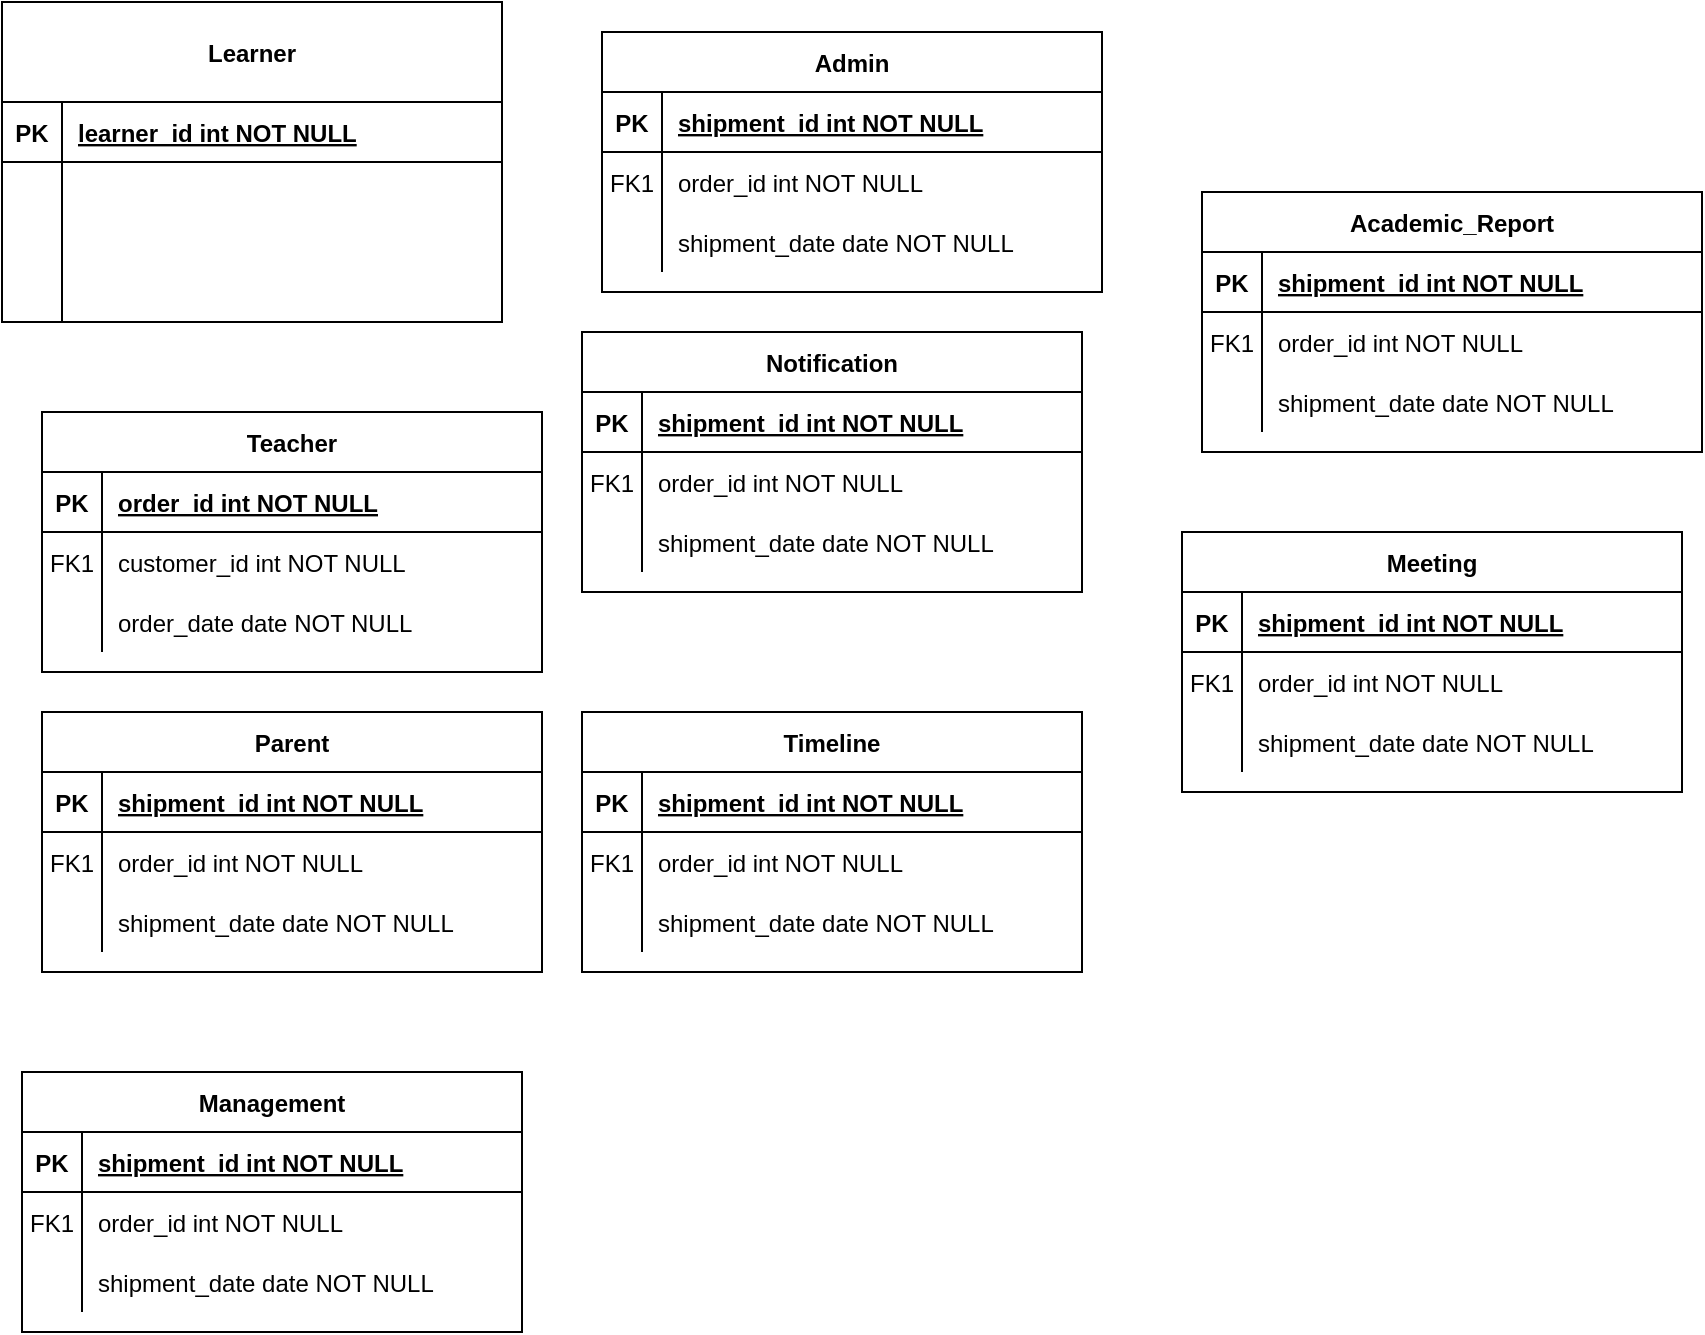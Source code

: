 <mxfile version="14.4.7" type="device"><diagram id="R2lEEEUBdFMjLlhIrx00" name="Page-1"><mxGraphModel dx="981" dy="534" grid="1" gridSize="10" guides="1" tooltips="1" connect="1" arrows="1" fold="1" page="1" pageScale="1" pageWidth="850" pageHeight="1100" math="0" shadow="0" extFonts="Permanent Marker^https://fonts.googleapis.com/css?family=Permanent+Marker"><root><mxCell id="0"/><mxCell id="1" parent="0"/><mxCell id="C-vyLk0tnHw3VtMMgP7b-2" value="Teacher" style="shape=table;startSize=30;container=1;collapsible=1;childLayout=tableLayout;fixedRows=1;rowLines=0;fontStyle=1;align=center;resizeLast=1;" parent="1" vertex="1"><mxGeometry x="40" y="300" width="250" height="130" as="geometry"/></mxCell><mxCell id="C-vyLk0tnHw3VtMMgP7b-3" value="" style="shape=partialRectangle;collapsible=0;dropTarget=0;pointerEvents=0;fillColor=none;points=[[0,0.5],[1,0.5]];portConstraint=eastwest;top=0;left=0;right=0;bottom=1;" parent="C-vyLk0tnHw3VtMMgP7b-2" vertex="1"><mxGeometry y="30" width="250" height="30" as="geometry"/></mxCell><mxCell id="C-vyLk0tnHw3VtMMgP7b-4" value="PK" style="shape=partialRectangle;overflow=hidden;connectable=0;fillColor=none;top=0;left=0;bottom=0;right=0;fontStyle=1;" parent="C-vyLk0tnHw3VtMMgP7b-3" vertex="1"><mxGeometry width="30" height="30" as="geometry"/></mxCell><mxCell id="C-vyLk0tnHw3VtMMgP7b-5" value="order_id int NOT NULL " style="shape=partialRectangle;overflow=hidden;connectable=0;fillColor=none;top=0;left=0;bottom=0;right=0;align=left;spacingLeft=6;fontStyle=5;" parent="C-vyLk0tnHw3VtMMgP7b-3" vertex="1"><mxGeometry x="30" width="220" height="30" as="geometry"/></mxCell><mxCell id="C-vyLk0tnHw3VtMMgP7b-6" value="" style="shape=partialRectangle;collapsible=0;dropTarget=0;pointerEvents=0;fillColor=none;points=[[0,0.5],[1,0.5]];portConstraint=eastwest;top=0;left=0;right=0;bottom=0;" parent="C-vyLk0tnHw3VtMMgP7b-2" vertex="1"><mxGeometry y="60" width="250" height="30" as="geometry"/></mxCell><mxCell id="C-vyLk0tnHw3VtMMgP7b-7" value="FK1" style="shape=partialRectangle;overflow=hidden;connectable=0;fillColor=none;top=0;left=0;bottom=0;right=0;" parent="C-vyLk0tnHw3VtMMgP7b-6" vertex="1"><mxGeometry width="30" height="30" as="geometry"/></mxCell><mxCell id="C-vyLk0tnHw3VtMMgP7b-8" value="customer_id int NOT NULL" style="shape=partialRectangle;overflow=hidden;connectable=0;fillColor=none;top=0;left=0;bottom=0;right=0;align=left;spacingLeft=6;" parent="C-vyLk0tnHw3VtMMgP7b-6" vertex="1"><mxGeometry x="30" width="220" height="30" as="geometry"/></mxCell><mxCell id="C-vyLk0tnHw3VtMMgP7b-9" value="" style="shape=partialRectangle;collapsible=0;dropTarget=0;pointerEvents=0;fillColor=none;points=[[0,0.5],[1,0.5]];portConstraint=eastwest;top=0;left=0;right=0;bottom=0;" parent="C-vyLk0tnHw3VtMMgP7b-2" vertex="1"><mxGeometry y="90" width="250" height="30" as="geometry"/></mxCell><mxCell id="C-vyLk0tnHw3VtMMgP7b-10" value="" style="shape=partialRectangle;overflow=hidden;connectable=0;fillColor=none;top=0;left=0;bottom=0;right=0;" parent="C-vyLk0tnHw3VtMMgP7b-9" vertex="1"><mxGeometry width="30" height="30" as="geometry"/></mxCell><mxCell id="C-vyLk0tnHw3VtMMgP7b-11" value="order_date date NOT NULL" style="shape=partialRectangle;overflow=hidden;connectable=0;fillColor=none;top=0;left=0;bottom=0;right=0;align=left;spacingLeft=6;" parent="C-vyLk0tnHw3VtMMgP7b-9" vertex="1"><mxGeometry x="30" width="220" height="30" as="geometry"/></mxCell><mxCell id="C-vyLk0tnHw3VtMMgP7b-13" value="Management" style="shape=table;startSize=30;container=1;collapsible=1;childLayout=tableLayout;fixedRows=1;rowLines=0;fontStyle=1;align=center;resizeLast=1;" parent="1" vertex="1"><mxGeometry x="30" y="630" width="250" height="130" as="geometry"/></mxCell><mxCell id="C-vyLk0tnHw3VtMMgP7b-14" value="" style="shape=partialRectangle;collapsible=0;dropTarget=0;pointerEvents=0;fillColor=none;points=[[0,0.5],[1,0.5]];portConstraint=eastwest;top=0;left=0;right=0;bottom=1;" parent="C-vyLk0tnHw3VtMMgP7b-13" vertex="1"><mxGeometry y="30" width="250" height="30" as="geometry"/></mxCell><mxCell id="C-vyLk0tnHw3VtMMgP7b-15" value="PK" style="shape=partialRectangle;overflow=hidden;connectable=0;fillColor=none;top=0;left=0;bottom=0;right=0;fontStyle=1;" parent="C-vyLk0tnHw3VtMMgP7b-14" vertex="1"><mxGeometry width="30" height="30" as="geometry"/></mxCell><mxCell id="C-vyLk0tnHw3VtMMgP7b-16" value="shipment_id int NOT NULL " style="shape=partialRectangle;overflow=hidden;connectable=0;fillColor=none;top=0;left=0;bottom=0;right=0;align=left;spacingLeft=6;fontStyle=5;" parent="C-vyLk0tnHw3VtMMgP7b-14" vertex="1"><mxGeometry x="30" width="220" height="30" as="geometry"/></mxCell><mxCell id="C-vyLk0tnHw3VtMMgP7b-17" value="" style="shape=partialRectangle;collapsible=0;dropTarget=0;pointerEvents=0;fillColor=none;points=[[0,0.5],[1,0.5]];portConstraint=eastwest;top=0;left=0;right=0;bottom=0;" parent="C-vyLk0tnHw3VtMMgP7b-13" vertex="1"><mxGeometry y="60" width="250" height="30" as="geometry"/></mxCell><mxCell id="C-vyLk0tnHw3VtMMgP7b-18" value="FK1" style="shape=partialRectangle;overflow=hidden;connectable=0;fillColor=none;top=0;left=0;bottom=0;right=0;" parent="C-vyLk0tnHw3VtMMgP7b-17" vertex="1"><mxGeometry width="30" height="30" as="geometry"/></mxCell><mxCell id="C-vyLk0tnHw3VtMMgP7b-19" value="order_id int NOT NULL" style="shape=partialRectangle;overflow=hidden;connectable=0;fillColor=none;top=0;left=0;bottom=0;right=0;align=left;spacingLeft=6;" parent="C-vyLk0tnHw3VtMMgP7b-17" vertex="1"><mxGeometry x="30" width="220" height="30" as="geometry"/></mxCell><mxCell id="C-vyLk0tnHw3VtMMgP7b-20" value="" style="shape=partialRectangle;collapsible=0;dropTarget=0;pointerEvents=0;fillColor=none;points=[[0,0.5],[1,0.5]];portConstraint=eastwest;top=0;left=0;right=0;bottom=0;" parent="C-vyLk0tnHw3VtMMgP7b-13" vertex="1"><mxGeometry y="90" width="250" height="30" as="geometry"/></mxCell><mxCell id="C-vyLk0tnHw3VtMMgP7b-21" value="" style="shape=partialRectangle;overflow=hidden;connectable=0;fillColor=none;top=0;left=0;bottom=0;right=0;" parent="C-vyLk0tnHw3VtMMgP7b-20" vertex="1"><mxGeometry width="30" height="30" as="geometry"/></mxCell><mxCell id="C-vyLk0tnHw3VtMMgP7b-22" value="shipment_date date NOT NULL" style="shape=partialRectangle;overflow=hidden;connectable=0;fillColor=none;top=0;left=0;bottom=0;right=0;align=left;spacingLeft=6;" parent="C-vyLk0tnHw3VtMMgP7b-20" vertex="1"><mxGeometry x="30" width="220" height="30" as="geometry"/></mxCell><mxCell id="C-vyLk0tnHw3VtMMgP7b-23" value="Learner" style="shape=table;startSize=50;container=1;collapsible=1;childLayout=tableLayout;fixedRows=1;rowLines=0;fontStyle=1;align=center;resizeLast=1;" parent="1" vertex="1"><mxGeometry x="20" y="95" width="250" height="160" as="geometry"/></mxCell><mxCell id="C-vyLk0tnHw3VtMMgP7b-24" value="" style="shape=partialRectangle;collapsible=0;dropTarget=0;pointerEvents=0;fillColor=none;points=[[0,0.5],[1,0.5]];portConstraint=eastwest;top=0;left=0;right=0;bottom=1;" parent="C-vyLk0tnHw3VtMMgP7b-23" vertex="1"><mxGeometry y="50" width="250" height="30" as="geometry"/></mxCell><mxCell id="C-vyLk0tnHw3VtMMgP7b-25" value="PK" style="shape=partialRectangle;overflow=hidden;connectable=0;fillColor=none;top=0;left=0;bottom=0;right=0;fontStyle=1;" parent="C-vyLk0tnHw3VtMMgP7b-24" vertex="1"><mxGeometry width="30" height="30" as="geometry"/></mxCell><mxCell id="C-vyLk0tnHw3VtMMgP7b-26" value="learner_id int NOT NULL" style="shape=partialRectangle;overflow=hidden;connectable=0;fillColor=none;top=0;left=0;bottom=0;right=0;align=left;spacingLeft=6;fontStyle=5;" parent="C-vyLk0tnHw3VtMMgP7b-24" vertex="1"><mxGeometry x="30" width="220" height="30" as="geometry"/></mxCell><mxCell id="C-vyLk0tnHw3VtMMgP7b-27" value="" style="shape=partialRectangle;collapsible=0;dropTarget=0;pointerEvents=0;fillColor=none;points=[[0,0.5],[1,0.5]];portConstraint=eastwest;top=0;left=0;right=0;bottom=0;" parent="C-vyLk0tnHw3VtMMgP7b-23" vertex="1"><mxGeometry y="80" width="250" height="80" as="geometry"/></mxCell><mxCell id="C-vyLk0tnHw3VtMMgP7b-28" value="" style="shape=partialRectangle;overflow=hidden;connectable=0;fillColor=none;top=0;left=0;bottom=0;right=0;" parent="C-vyLk0tnHw3VtMMgP7b-27" vertex="1"><mxGeometry width="30" height="80" as="geometry"/></mxCell><mxCell id="C-vyLk0tnHw3VtMMgP7b-29" value="&#10;&#10;&#10;&#10;&#10;&#10;&#10;&#10;&#10;&#10;&#10;&#10;&#10;&#10;&#10;&#10;&#10;&#10;&#10;&#10;&#10;&#10;&#10;&#10;&#10;&#10;&#10;&#10;&#10;&#10;&#10;learner_name char(50) NOT NULL&#10;&#10;learner_surname char(50) NOT NULL&#10;&#10;learner_IDNumber char(13)&#10;" style="shape=partialRectangle;overflow=hidden;connectable=0;fillColor=none;top=0;left=0;bottom=0;right=0;align=left;spacingLeft=6;" parent="C-vyLk0tnHw3VtMMgP7b-27" vertex="1"><mxGeometry x="30" width="220" height="80" as="geometry"/></mxCell><mxCell id="PPIj3T7AonJTKux-Ct_g-1" value="Parent" style="shape=table;startSize=30;container=1;collapsible=1;childLayout=tableLayout;fixedRows=1;rowLines=0;fontStyle=1;align=center;resizeLast=1;" vertex="1" parent="1"><mxGeometry x="40" y="450" width="250" height="130" as="geometry"/></mxCell><mxCell id="PPIj3T7AonJTKux-Ct_g-2" value="" style="shape=partialRectangle;collapsible=0;dropTarget=0;pointerEvents=0;fillColor=none;points=[[0,0.5],[1,0.5]];portConstraint=eastwest;top=0;left=0;right=0;bottom=1;" vertex="1" parent="PPIj3T7AonJTKux-Ct_g-1"><mxGeometry y="30" width="250" height="30" as="geometry"/></mxCell><mxCell id="PPIj3T7AonJTKux-Ct_g-3" value="PK" style="shape=partialRectangle;overflow=hidden;connectable=0;fillColor=none;top=0;left=0;bottom=0;right=0;fontStyle=1;" vertex="1" parent="PPIj3T7AonJTKux-Ct_g-2"><mxGeometry width="30" height="30" as="geometry"/></mxCell><mxCell id="PPIj3T7AonJTKux-Ct_g-4" value="shipment_id int NOT NULL " style="shape=partialRectangle;overflow=hidden;connectable=0;fillColor=none;top=0;left=0;bottom=0;right=0;align=left;spacingLeft=6;fontStyle=5;" vertex="1" parent="PPIj3T7AonJTKux-Ct_g-2"><mxGeometry x="30" width="220" height="30" as="geometry"/></mxCell><mxCell id="PPIj3T7AonJTKux-Ct_g-5" value="" style="shape=partialRectangle;collapsible=0;dropTarget=0;pointerEvents=0;fillColor=none;points=[[0,0.5],[1,0.5]];portConstraint=eastwest;top=0;left=0;right=0;bottom=0;" vertex="1" parent="PPIj3T7AonJTKux-Ct_g-1"><mxGeometry y="60" width="250" height="30" as="geometry"/></mxCell><mxCell id="PPIj3T7AonJTKux-Ct_g-6" value="FK1" style="shape=partialRectangle;overflow=hidden;connectable=0;fillColor=none;top=0;left=0;bottom=0;right=0;" vertex="1" parent="PPIj3T7AonJTKux-Ct_g-5"><mxGeometry width="30" height="30" as="geometry"/></mxCell><mxCell id="PPIj3T7AonJTKux-Ct_g-7" value="order_id int NOT NULL" style="shape=partialRectangle;overflow=hidden;connectable=0;fillColor=none;top=0;left=0;bottom=0;right=0;align=left;spacingLeft=6;" vertex="1" parent="PPIj3T7AonJTKux-Ct_g-5"><mxGeometry x="30" width="220" height="30" as="geometry"/></mxCell><mxCell id="PPIj3T7AonJTKux-Ct_g-8" value="" style="shape=partialRectangle;collapsible=0;dropTarget=0;pointerEvents=0;fillColor=none;points=[[0,0.5],[1,0.5]];portConstraint=eastwest;top=0;left=0;right=0;bottom=0;" vertex="1" parent="PPIj3T7AonJTKux-Ct_g-1"><mxGeometry y="90" width="250" height="30" as="geometry"/></mxCell><mxCell id="PPIj3T7AonJTKux-Ct_g-9" value="" style="shape=partialRectangle;overflow=hidden;connectable=0;fillColor=none;top=0;left=0;bottom=0;right=0;" vertex="1" parent="PPIj3T7AonJTKux-Ct_g-8"><mxGeometry width="30" height="30" as="geometry"/></mxCell><mxCell id="PPIj3T7AonJTKux-Ct_g-10" value="shipment_date date NOT NULL" style="shape=partialRectangle;overflow=hidden;connectable=0;fillColor=none;top=0;left=0;bottom=0;right=0;align=left;spacingLeft=6;" vertex="1" parent="PPIj3T7AonJTKux-Ct_g-8"><mxGeometry x="30" width="220" height="30" as="geometry"/></mxCell><mxCell id="PPIj3T7AonJTKux-Ct_g-11" value="Academic_Report" style="shape=table;startSize=30;container=1;collapsible=1;childLayout=tableLayout;fixedRows=1;rowLines=0;fontStyle=1;align=center;resizeLast=1;" vertex="1" parent="1"><mxGeometry x="620" y="190" width="250" height="130" as="geometry"/></mxCell><mxCell id="PPIj3T7AonJTKux-Ct_g-12" value="" style="shape=partialRectangle;collapsible=0;dropTarget=0;pointerEvents=0;fillColor=none;points=[[0,0.5],[1,0.5]];portConstraint=eastwest;top=0;left=0;right=0;bottom=1;" vertex="1" parent="PPIj3T7AonJTKux-Ct_g-11"><mxGeometry y="30" width="250" height="30" as="geometry"/></mxCell><mxCell id="PPIj3T7AonJTKux-Ct_g-13" value="PK" style="shape=partialRectangle;overflow=hidden;connectable=0;fillColor=none;top=0;left=0;bottom=0;right=0;fontStyle=1;" vertex="1" parent="PPIj3T7AonJTKux-Ct_g-12"><mxGeometry width="30" height="30" as="geometry"/></mxCell><mxCell id="PPIj3T7AonJTKux-Ct_g-14" value="shipment_id int NOT NULL " style="shape=partialRectangle;overflow=hidden;connectable=0;fillColor=none;top=0;left=0;bottom=0;right=0;align=left;spacingLeft=6;fontStyle=5;" vertex="1" parent="PPIj3T7AonJTKux-Ct_g-12"><mxGeometry x="30" width="220" height="30" as="geometry"/></mxCell><mxCell id="PPIj3T7AonJTKux-Ct_g-15" value="" style="shape=partialRectangle;collapsible=0;dropTarget=0;pointerEvents=0;fillColor=none;points=[[0,0.5],[1,0.5]];portConstraint=eastwest;top=0;left=0;right=0;bottom=0;" vertex="1" parent="PPIj3T7AonJTKux-Ct_g-11"><mxGeometry y="60" width="250" height="30" as="geometry"/></mxCell><mxCell id="PPIj3T7AonJTKux-Ct_g-16" value="FK1" style="shape=partialRectangle;overflow=hidden;connectable=0;fillColor=none;top=0;left=0;bottom=0;right=0;" vertex="1" parent="PPIj3T7AonJTKux-Ct_g-15"><mxGeometry width="30" height="30" as="geometry"/></mxCell><mxCell id="PPIj3T7AonJTKux-Ct_g-17" value="order_id int NOT NULL" style="shape=partialRectangle;overflow=hidden;connectable=0;fillColor=none;top=0;left=0;bottom=0;right=0;align=left;spacingLeft=6;" vertex="1" parent="PPIj3T7AonJTKux-Ct_g-15"><mxGeometry x="30" width="220" height="30" as="geometry"/></mxCell><mxCell id="PPIj3T7AonJTKux-Ct_g-18" value="" style="shape=partialRectangle;collapsible=0;dropTarget=0;pointerEvents=0;fillColor=none;points=[[0,0.5],[1,0.5]];portConstraint=eastwest;top=0;left=0;right=0;bottom=0;" vertex="1" parent="PPIj3T7AonJTKux-Ct_g-11"><mxGeometry y="90" width="250" height="30" as="geometry"/></mxCell><mxCell id="PPIj3T7AonJTKux-Ct_g-19" value="" style="shape=partialRectangle;overflow=hidden;connectable=0;fillColor=none;top=0;left=0;bottom=0;right=0;" vertex="1" parent="PPIj3T7AonJTKux-Ct_g-18"><mxGeometry width="30" height="30" as="geometry"/></mxCell><mxCell id="PPIj3T7AonJTKux-Ct_g-20" value="shipment_date date NOT NULL" style="shape=partialRectangle;overflow=hidden;connectable=0;fillColor=none;top=0;left=0;bottom=0;right=0;align=left;spacingLeft=6;" vertex="1" parent="PPIj3T7AonJTKux-Ct_g-18"><mxGeometry x="30" width="220" height="30" as="geometry"/></mxCell><mxCell id="PPIj3T7AonJTKux-Ct_g-21" value="Notification" style="shape=table;startSize=30;container=1;collapsible=1;childLayout=tableLayout;fixedRows=1;rowLines=0;fontStyle=1;align=center;resizeLast=1;" vertex="1" parent="1"><mxGeometry x="310" y="260" width="250" height="130" as="geometry"/></mxCell><mxCell id="PPIj3T7AonJTKux-Ct_g-22" value="" style="shape=partialRectangle;collapsible=0;dropTarget=0;pointerEvents=0;fillColor=none;points=[[0,0.5],[1,0.5]];portConstraint=eastwest;top=0;left=0;right=0;bottom=1;" vertex="1" parent="PPIj3T7AonJTKux-Ct_g-21"><mxGeometry y="30" width="250" height="30" as="geometry"/></mxCell><mxCell id="PPIj3T7AonJTKux-Ct_g-23" value="PK" style="shape=partialRectangle;overflow=hidden;connectable=0;fillColor=none;top=0;left=0;bottom=0;right=0;fontStyle=1;" vertex="1" parent="PPIj3T7AonJTKux-Ct_g-22"><mxGeometry width="30" height="30" as="geometry"/></mxCell><mxCell id="PPIj3T7AonJTKux-Ct_g-24" value="shipment_id int NOT NULL " style="shape=partialRectangle;overflow=hidden;connectable=0;fillColor=none;top=0;left=0;bottom=0;right=0;align=left;spacingLeft=6;fontStyle=5;" vertex="1" parent="PPIj3T7AonJTKux-Ct_g-22"><mxGeometry x="30" width="220" height="30" as="geometry"/></mxCell><mxCell id="PPIj3T7AonJTKux-Ct_g-25" value="" style="shape=partialRectangle;collapsible=0;dropTarget=0;pointerEvents=0;fillColor=none;points=[[0,0.5],[1,0.5]];portConstraint=eastwest;top=0;left=0;right=0;bottom=0;" vertex="1" parent="PPIj3T7AonJTKux-Ct_g-21"><mxGeometry y="60" width="250" height="30" as="geometry"/></mxCell><mxCell id="PPIj3T7AonJTKux-Ct_g-26" value="FK1" style="shape=partialRectangle;overflow=hidden;connectable=0;fillColor=none;top=0;left=0;bottom=0;right=0;" vertex="1" parent="PPIj3T7AonJTKux-Ct_g-25"><mxGeometry width="30" height="30" as="geometry"/></mxCell><mxCell id="PPIj3T7AonJTKux-Ct_g-27" value="order_id int NOT NULL" style="shape=partialRectangle;overflow=hidden;connectable=0;fillColor=none;top=0;left=0;bottom=0;right=0;align=left;spacingLeft=6;" vertex="1" parent="PPIj3T7AonJTKux-Ct_g-25"><mxGeometry x="30" width="220" height="30" as="geometry"/></mxCell><mxCell id="PPIj3T7AonJTKux-Ct_g-28" value="" style="shape=partialRectangle;collapsible=0;dropTarget=0;pointerEvents=0;fillColor=none;points=[[0,0.5],[1,0.5]];portConstraint=eastwest;top=0;left=0;right=0;bottom=0;" vertex="1" parent="PPIj3T7AonJTKux-Ct_g-21"><mxGeometry y="90" width="250" height="30" as="geometry"/></mxCell><mxCell id="PPIj3T7AonJTKux-Ct_g-29" value="" style="shape=partialRectangle;overflow=hidden;connectable=0;fillColor=none;top=0;left=0;bottom=0;right=0;" vertex="1" parent="PPIj3T7AonJTKux-Ct_g-28"><mxGeometry width="30" height="30" as="geometry"/></mxCell><mxCell id="PPIj3T7AonJTKux-Ct_g-30" value="shipment_date date NOT NULL" style="shape=partialRectangle;overflow=hidden;connectable=0;fillColor=none;top=0;left=0;bottom=0;right=0;align=left;spacingLeft=6;" vertex="1" parent="PPIj3T7AonJTKux-Ct_g-28"><mxGeometry x="30" width="220" height="30" as="geometry"/></mxCell><mxCell id="PPIj3T7AonJTKux-Ct_g-31" value="Meeting" style="shape=table;startSize=30;container=1;collapsible=1;childLayout=tableLayout;fixedRows=1;rowLines=0;fontStyle=1;align=center;resizeLast=1;" vertex="1" parent="1"><mxGeometry x="610" y="360" width="250" height="130" as="geometry"/></mxCell><mxCell id="PPIj3T7AonJTKux-Ct_g-32" value="" style="shape=partialRectangle;collapsible=0;dropTarget=0;pointerEvents=0;fillColor=none;points=[[0,0.5],[1,0.5]];portConstraint=eastwest;top=0;left=0;right=0;bottom=1;" vertex="1" parent="PPIj3T7AonJTKux-Ct_g-31"><mxGeometry y="30" width="250" height="30" as="geometry"/></mxCell><mxCell id="PPIj3T7AonJTKux-Ct_g-33" value="PK" style="shape=partialRectangle;overflow=hidden;connectable=0;fillColor=none;top=0;left=0;bottom=0;right=0;fontStyle=1;" vertex="1" parent="PPIj3T7AonJTKux-Ct_g-32"><mxGeometry width="30" height="30" as="geometry"/></mxCell><mxCell id="PPIj3T7AonJTKux-Ct_g-34" value="shipment_id int NOT NULL " style="shape=partialRectangle;overflow=hidden;connectable=0;fillColor=none;top=0;left=0;bottom=0;right=0;align=left;spacingLeft=6;fontStyle=5;" vertex="1" parent="PPIj3T7AonJTKux-Ct_g-32"><mxGeometry x="30" width="220" height="30" as="geometry"/></mxCell><mxCell id="PPIj3T7AonJTKux-Ct_g-35" value="" style="shape=partialRectangle;collapsible=0;dropTarget=0;pointerEvents=0;fillColor=none;points=[[0,0.5],[1,0.5]];portConstraint=eastwest;top=0;left=0;right=0;bottom=0;" vertex="1" parent="PPIj3T7AonJTKux-Ct_g-31"><mxGeometry y="60" width="250" height="30" as="geometry"/></mxCell><mxCell id="PPIj3T7AonJTKux-Ct_g-36" value="FK1" style="shape=partialRectangle;overflow=hidden;connectable=0;fillColor=none;top=0;left=0;bottom=0;right=0;" vertex="1" parent="PPIj3T7AonJTKux-Ct_g-35"><mxGeometry width="30" height="30" as="geometry"/></mxCell><mxCell id="PPIj3T7AonJTKux-Ct_g-37" value="order_id int NOT NULL" style="shape=partialRectangle;overflow=hidden;connectable=0;fillColor=none;top=0;left=0;bottom=0;right=0;align=left;spacingLeft=6;" vertex="1" parent="PPIj3T7AonJTKux-Ct_g-35"><mxGeometry x="30" width="220" height="30" as="geometry"/></mxCell><mxCell id="PPIj3T7AonJTKux-Ct_g-38" value="" style="shape=partialRectangle;collapsible=0;dropTarget=0;pointerEvents=0;fillColor=none;points=[[0,0.5],[1,0.5]];portConstraint=eastwest;top=0;left=0;right=0;bottom=0;" vertex="1" parent="PPIj3T7AonJTKux-Ct_g-31"><mxGeometry y="90" width="250" height="30" as="geometry"/></mxCell><mxCell id="PPIj3T7AonJTKux-Ct_g-39" value="" style="shape=partialRectangle;overflow=hidden;connectable=0;fillColor=none;top=0;left=0;bottom=0;right=0;" vertex="1" parent="PPIj3T7AonJTKux-Ct_g-38"><mxGeometry width="30" height="30" as="geometry"/></mxCell><mxCell id="PPIj3T7AonJTKux-Ct_g-40" value="shipment_date date NOT NULL" style="shape=partialRectangle;overflow=hidden;connectable=0;fillColor=none;top=0;left=0;bottom=0;right=0;align=left;spacingLeft=6;" vertex="1" parent="PPIj3T7AonJTKux-Ct_g-38"><mxGeometry x="30" width="220" height="30" as="geometry"/></mxCell><mxCell id="PPIj3T7AonJTKux-Ct_g-41" value="Timeline" style="shape=table;startSize=30;container=1;collapsible=1;childLayout=tableLayout;fixedRows=1;rowLines=0;fontStyle=1;align=center;resizeLast=1;" vertex="1" parent="1"><mxGeometry x="310" y="450" width="250" height="130" as="geometry"/></mxCell><mxCell id="PPIj3T7AonJTKux-Ct_g-42" value="" style="shape=partialRectangle;collapsible=0;dropTarget=0;pointerEvents=0;fillColor=none;points=[[0,0.5],[1,0.5]];portConstraint=eastwest;top=0;left=0;right=0;bottom=1;" vertex="1" parent="PPIj3T7AonJTKux-Ct_g-41"><mxGeometry y="30" width="250" height="30" as="geometry"/></mxCell><mxCell id="PPIj3T7AonJTKux-Ct_g-43" value="PK" style="shape=partialRectangle;overflow=hidden;connectable=0;fillColor=none;top=0;left=0;bottom=0;right=0;fontStyle=1;" vertex="1" parent="PPIj3T7AonJTKux-Ct_g-42"><mxGeometry width="30" height="30" as="geometry"/></mxCell><mxCell id="PPIj3T7AonJTKux-Ct_g-44" value="shipment_id int NOT NULL " style="shape=partialRectangle;overflow=hidden;connectable=0;fillColor=none;top=0;left=0;bottom=0;right=0;align=left;spacingLeft=6;fontStyle=5;" vertex="1" parent="PPIj3T7AonJTKux-Ct_g-42"><mxGeometry x="30" width="220" height="30" as="geometry"/></mxCell><mxCell id="PPIj3T7AonJTKux-Ct_g-45" value="" style="shape=partialRectangle;collapsible=0;dropTarget=0;pointerEvents=0;fillColor=none;points=[[0,0.5],[1,0.5]];portConstraint=eastwest;top=0;left=0;right=0;bottom=0;" vertex="1" parent="PPIj3T7AonJTKux-Ct_g-41"><mxGeometry y="60" width="250" height="30" as="geometry"/></mxCell><mxCell id="PPIj3T7AonJTKux-Ct_g-46" value="FK1" style="shape=partialRectangle;overflow=hidden;connectable=0;fillColor=none;top=0;left=0;bottom=0;right=0;" vertex="1" parent="PPIj3T7AonJTKux-Ct_g-45"><mxGeometry width="30" height="30" as="geometry"/></mxCell><mxCell id="PPIj3T7AonJTKux-Ct_g-47" value="order_id int NOT NULL" style="shape=partialRectangle;overflow=hidden;connectable=0;fillColor=none;top=0;left=0;bottom=0;right=0;align=left;spacingLeft=6;" vertex="1" parent="PPIj3T7AonJTKux-Ct_g-45"><mxGeometry x="30" width="220" height="30" as="geometry"/></mxCell><mxCell id="PPIj3T7AonJTKux-Ct_g-48" value="" style="shape=partialRectangle;collapsible=0;dropTarget=0;pointerEvents=0;fillColor=none;points=[[0,0.5],[1,0.5]];portConstraint=eastwest;top=0;left=0;right=0;bottom=0;" vertex="1" parent="PPIj3T7AonJTKux-Ct_g-41"><mxGeometry y="90" width="250" height="30" as="geometry"/></mxCell><mxCell id="PPIj3T7AonJTKux-Ct_g-49" value="" style="shape=partialRectangle;overflow=hidden;connectable=0;fillColor=none;top=0;left=0;bottom=0;right=0;" vertex="1" parent="PPIj3T7AonJTKux-Ct_g-48"><mxGeometry width="30" height="30" as="geometry"/></mxCell><mxCell id="PPIj3T7AonJTKux-Ct_g-50" value="shipment_date date NOT NULL" style="shape=partialRectangle;overflow=hidden;connectable=0;fillColor=none;top=0;left=0;bottom=0;right=0;align=left;spacingLeft=6;" vertex="1" parent="PPIj3T7AonJTKux-Ct_g-48"><mxGeometry x="30" width="220" height="30" as="geometry"/></mxCell><mxCell id="PPIj3T7AonJTKux-Ct_g-51" value="Admin" style="shape=table;startSize=30;container=1;collapsible=1;childLayout=tableLayout;fixedRows=1;rowLines=0;fontStyle=1;align=center;resizeLast=1;" vertex="1" parent="1"><mxGeometry x="320" y="110" width="250" height="130" as="geometry"/></mxCell><mxCell id="PPIj3T7AonJTKux-Ct_g-52" value="" style="shape=partialRectangle;collapsible=0;dropTarget=0;pointerEvents=0;fillColor=none;points=[[0,0.5],[1,0.5]];portConstraint=eastwest;top=0;left=0;right=0;bottom=1;" vertex="1" parent="PPIj3T7AonJTKux-Ct_g-51"><mxGeometry y="30" width="250" height="30" as="geometry"/></mxCell><mxCell id="PPIj3T7AonJTKux-Ct_g-53" value="PK" style="shape=partialRectangle;overflow=hidden;connectable=0;fillColor=none;top=0;left=0;bottom=0;right=0;fontStyle=1;" vertex="1" parent="PPIj3T7AonJTKux-Ct_g-52"><mxGeometry width="30" height="30" as="geometry"/></mxCell><mxCell id="PPIj3T7AonJTKux-Ct_g-54" value="shipment_id int NOT NULL " style="shape=partialRectangle;overflow=hidden;connectable=0;fillColor=none;top=0;left=0;bottom=0;right=0;align=left;spacingLeft=6;fontStyle=5;" vertex="1" parent="PPIj3T7AonJTKux-Ct_g-52"><mxGeometry x="30" width="220" height="30" as="geometry"/></mxCell><mxCell id="PPIj3T7AonJTKux-Ct_g-55" value="" style="shape=partialRectangle;collapsible=0;dropTarget=0;pointerEvents=0;fillColor=none;points=[[0,0.5],[1,0.5]];portConstraint=eastwest;top=0;left=0;right=0;bottom=0;" vertex="1" parent="PPIj3T7AonJTKux-Ct_g-51"><mxGeometry y="60" width="250" height="30" as="geometry"/></mxCell><mxCell id="PPIj3T7AonJTKux-Ct_g-56" value="FK1" style="shape=partialRectangle;overflow=hidden;connectable=0;fillColor=none;top=0;left=0;bottom=0;right=0;" vertex="1" parent="PPIj3T7AonJTKux-Ct_g-55"><mxGeometry width="30" height="30" as="geometry"/></mxCell><mxCell id="PPIj3T7AonJTKux-Ct_g-57" value="order_id int NOT NULL" style="shape=partialRectangle;overflow=hidden;connectable=0;fillColor=none;top=0;left=0;bottom=0;right=0;align=left;spacingLeft=6;" vertex="1" parent="PPIj3T7AonJTKux-Ct_g-55"><mxGeometry x="30" width="220" height="30" as="geometry"/></mxCell><mxCell id="PPIj3T7AonJTKux-Ct_g-58" value="" style="shape=partialRectangle;collapsible=0;dropTarget=0;pointerEvents=0;fillColor=none;points=[[0,0.5],[1,0.5]];portConstraint=eastwest;top=0;left=0;right=0;bottom=0;" vertex="1" parent="PPIj3T7AonJTKux-Ct_g-51"><mxGeometry y="90" width="250" height="30" as="geometry"/></mxCell><mxCell id="PPIj3T7AonJTKux-Ct_g-59" value="" style="shape=partialRectangle;overflow=hidden;connectable=0;fillColor=none;top=0;left=0;bottom=0;right=0;" vertex="1" parent="PPIj3T7AonJTKux-Ct_g-58"><mxGeometry width="30" height="30" as="geometry"/></mxCell><mxCell id="PPIj3T7AonJTKux-Ct_g-60" value="shipment_date date NOT NULL" style="shape=partialRectangle;overflow=hidden;connectable=0;fillColor=none;top=0;left=0;bottom=0;right=0;align=left;spacingLeft=6;" vertex="1" parent="PPIj3T7AonJTKux-Ct_g-58"><mxGeometry x="30" width="220" height="30" as="geometry"/></mxCell></root></mxGraphModel></diagram></mxfile>